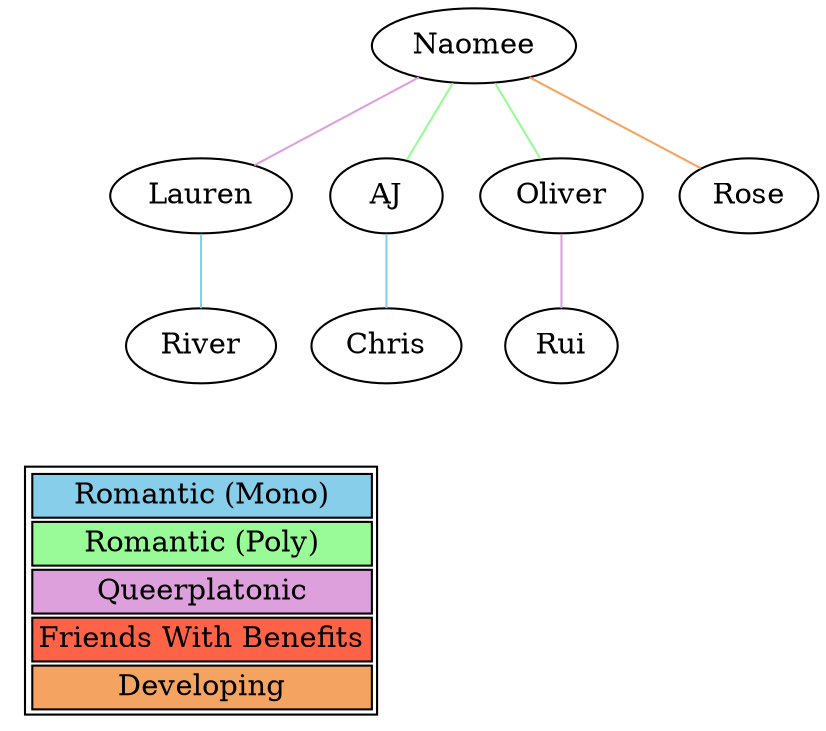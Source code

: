 graph polycule {
  naomee [label="Naomee"]
  lauren [label="Lauren"]
  river [label="River"]
  aj [label="AJ"]
  chris [label="Chris"]
  oliver [label="Oliver"]
  rui [label="Rui"]
  rose [label="Rose"]
  naomee -- lauren [color=plum]
  lauren -- river [color=skyblue]
  naomee -- aj [color=palegreen]
  aj -- chris [color=skyblue]
  naomee -- oliver [color=palegreen]
  oliver -- rui [color=plum]
  naomee -- rose [color=sandybrown]
  { rank = sink;
    Legend [shape=none, label=<
      <table>
        <tr>
          <td class="relRomoMono" bgcolor="skyblue">Romantic (Mono)</td>
        </tr>
        <tr>
          <td class="relRomoPoly" bgcolor="palegreen">Romantic (Poly)</td>
        </tr>
        <tr>
          <td class="relQPR" bgcolor="plum">Queerplatonic</td>
        </tr>
        <tr>
          <td class="relFWB" bgcolor="tomato">Friends With Benefits</td>
        </tr>
        <tr>
          <td class="relDev" bgcolor="sandybrown">Developing</td>
        </tr>
      </table>
    >];
  }
}
